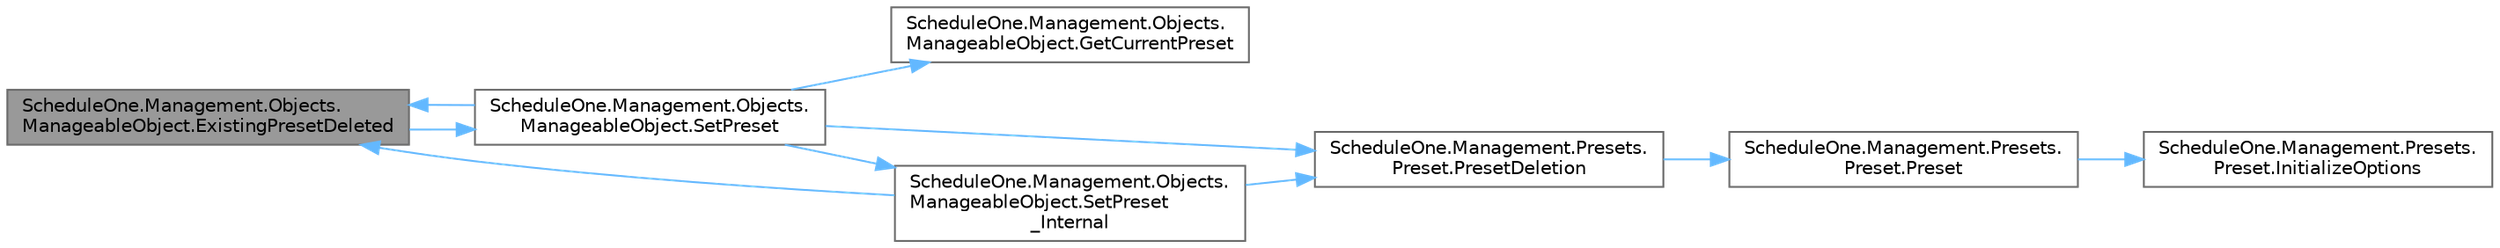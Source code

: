digraph "ScheduleOne.Management.Objects.ManageableObject.ExistingPresetDeleted"
{
 // LATEX_PDF_SIZE
  bgcolor="transparent";
  edge [fontname=Helvetica,fontsize=10,labelfontname=Helvetica,labelfontsize=10];
  node [fontname=Helvetica,fontsize=10,shape=box,height=0.2,width=0.4];
  rankdir="LR";
  Node1 [id="Node000001",label="ScheduleOne.Management.Objects.\lManageableObject.ExistingPresetDeleted",height=0.2,width=0.4,color="gray40", fillcolor="grey60", style="filled", fontcolor="black",tooltip=" "];
  Node1 -> Node2 [id="edge1_Node000001_Node000002",color="steelblue1",style="solid",tooltip=" "];
  Node2 [id="Node000002",label="ScheduleOne.Management.Objects.\lManageableObject.SetPreset",height=0.2,width=0.4,color="grey40", fillcolor="white", style="filled",URL="$class_schedule_one_1_1_management_1_1_objects_1_1_manageable_object.html#a637d0589dfdbd81b2249261eff49c453",tooltip=" "];
  Node2 -> Node1 [id="edge2_Node000002_Node000001",color="steelblue1",style="solid",tooltip=" "];
  Node2 -> Node3 [id="edge3_Node000002_Node000003",color="steelblue1",style="solid",tooltip=" "];
  Node3 [id="Node000003",label="ScheduleOne.Management.Objects.\lManageableObject.GetCurrentPreset",height=0.2,width=0.4,color="grey40", fillcolor="white", style="filled",URL="$class_schedule_one_1_1_management_1_1_objects_1_1_manageable_object.html#a31a1df2193621eaf1ed916af0f6b6b35",tooltip=" "];
  Node2 -> Node4 [id="edge4_Node000002_Node000004",color="steelblue1",style="solid",tooltip=" "];
  Node4 [id="Node000004",label="ScheduleOne.Management.Presets.\lPreset.PresetDeletion",height=0.2,width=0.4,color="grey40", fillcolor="white", style="filled",URL="$class_schedule_one_1_1_management_1_1_presets_1_1_preset.html#a430e207816c6708e5bcfbf1472363523",tooltip=" "];
  Node4 -> Node5 [id="edge5_Node000004_Node000005",color="steelblue1",style="solid",tooltip=" "];
  Node5 [id="Node000005",label="ScheduleOne.Management.Presets.\lPreset.Preset",height=0.2,width=0.4,color="grey40", fillcolor="white", style="filled",URL="$class_schedule_one_1_1_management_1_1_presets_1_1_preset.html#ae778ecc95dc004321578f76922a6f58c",tooltip=" "];
  Node5 -> Node6 [id="edge6_Node000005_Node000006",color="steelblue1",style="solid",tooltip=" "];
  Node6 [id="Node000006",label="ScheduleOne.Management.Presets.\lPreset.InitializeOptions",height=0.2,width=0.4,color="grey40", fillcolor="white", style="filled",URL="$class_schedule_one_1_1_management_1_1_presets_1_1_preset.html#a942c9cdd1c5c7a76c4500cba4070faab",tooltip=" "];
  Node2 -> Node7 [id="edge7_Node000002_Node000007",color="steelblue1",style="solid",tooltip=" "];
  Node7 [id="Node000007",label="ScheduleOne.Management.Objects.\lManageableObject.SetPreset\l_Internal",height=0.2,width=0.4,color="grey40", fillcolor="white", style="filled",URL="$class_schedule_one_1_1_management_1_1_objects_1_1_manageable_object.html#a69c1926dbc4d4b04ce0a7934057c12da",tooltip=" "];
  Node7 -> Node1 [id="edge8_Node000007_Node000001",color="steelblue1",style="solid",tooltip=" "];
  Node7 -> Node4 [id="edge9_Node000007_Node000004",color="steelblue1",style="solid",tooltip=" "];
}
